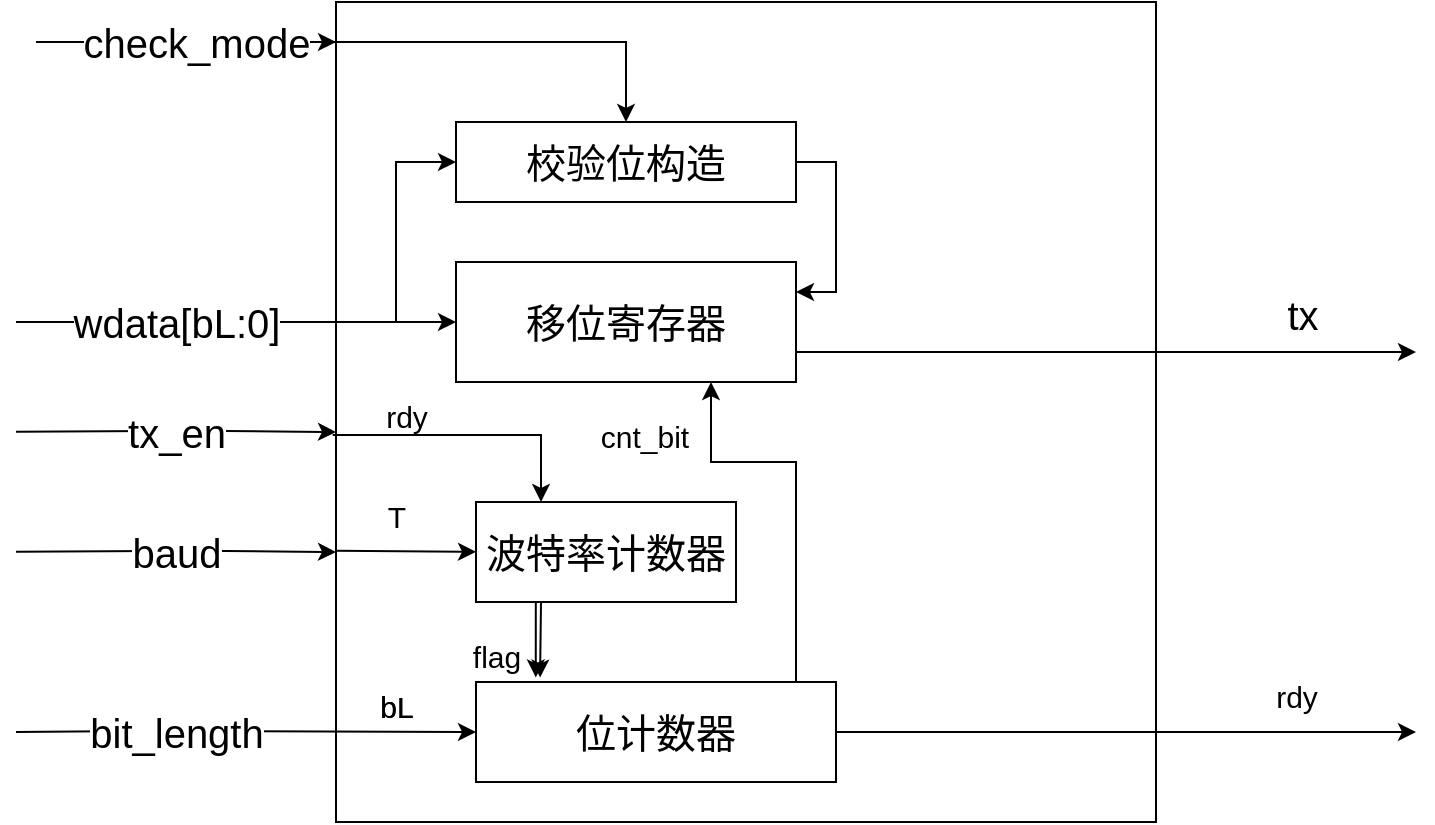 <mxfile version="16.0.0" type="github">
  <diagram id="DQeKWYHpqEsVbRJOcOmq" name="Page-1">
    <mxGraphModel dx="1427" dy="1853" grid="1" gridSize="10" guides="1" tooltips="1" connect="1" arrows="1" fold="1" page="1" pageScale="1" pageWidth="827" pageHeight="1169" math="0" shadow="0">
      <root>
        <mxCell id="0" />
        <mxCell id="1" parent="0" />
        <mxCell id="R8F5AGqqBN99lfVqk2qO-24" style="edgeStyle=orthogonalEdgeStyle;rounded=0;orthogonalLoop=1;jettySize=auto;html=1;exitX=0;exitY=0.75;exitDx=0;exitDy=0;entryX=0;entryY=0.5;entryDx=0;entryDy=0;fontSize=20;" edge="1" parent="1" target="R8F5AGqqBN99lfVqk2qO-22">
          <mxGeometry relative="1" as="geometry">
            <mxPoint x="240" y="355" as="sourcePoint" />
          </mxGeometry>
        </mxCell>
        <mxCell id="R8F5AGqqBN99lfVqk2qO-1" value="" style="whiteSpace=wrap;html=1;aspect=fixed;" vertex="1" parent="1">
          <mxGeometry x="240" y="-10" width="410" height="410" as="geometry" />
        </mxCell>
        <mxCell id="R8F5AGqqBN99lfVqk2qO-3" value="" style="endArrow=classic;html=1;rounded=0;" edge="1" parent="1">
          <mxGeometry relative="1" as="geometry">
            <mxPoint x="80" y="264.91" as="sourcePoint" />
            <mxPoint x="240" y="265" as="targetPoint" />
            <Array as="points">
              <mxPoint x="170" y="264.41" />
            </Array>
          </mxGeometry>
        </mxCell>
        <mxCell id="R8F5AGqqBN99lfVqk2qO-4" value="baud" style="edgeLabel;resizable=0;html=1;align=center;verticalAlign=middle;fontSize=20;" connectable="0" vertex="1" parent="R8F5AGqqBN99lfVqk2qO-3">
          <mxGeometry relative="1" as="geometry" />
        </mxCell>
        <mxCell id="R8F5AGqqBN99lfVqk2qO-5" value="" style="endArrow=classic;html=1;rounded=0;" edge="1" parent="1">
          <mxGeometry relative="1" as="geometry">
            <mxPoint x="90" y="10.0" as="sourcePoint" />
            <mxPoint x="240" y="10.0" as="targetPoint" />
            <Array as="points">
              <mxPoint x="130" y="10" />
              <mxPoint x="170" y="10.0" />
            </Array>
          </mxGeometry>
        </mxCell>
        <mxCell id="R8F5AGqqBN99lfVqk2qO-6" value="check_mode" style="edgeLabel;resizable=0;html=1;align=center;verticalAlign=middle;fontSize=20;" connectable="0" vertex="1" parent="R8F5AGqqBN99lfVqk2qO-5">
          <mxGeometry relative="1" as="geometry">
            <mxPoint x="5" as="offset" />
          </mxGeometry>
        </mxCell>
        <mxCell id="R8F5AGqqBN99lfVqk2qO-8" value="" style="endArrow=classic;html=1;rounded=0;entryX=0;entryY=0.5;entryDx=0;entryDy=0;" edge="1" parent="1" target="R8F5AGqqBN99lfVqk2qO-22">
          <mxGeometry relative="1" as="geometry">
            <mxPoint x="80" y="355" as="sourcePoint" />
            <mxPoint x="280" y="355" as="targetPoint" />
            <Array as="points">
              <mxPoint x="140" y="354.5" />
            </Array>
          </mxGeometry>
        </mxCell>
        <mxCell id="R8F5AGqqBN99lfVqk2qO-9" value="bit_length" style="edgeLabel;resizable=0;html=1;align=center;verticalAlign=middle;fontSize=20;" connectable="0" vertex="1" parent="R8F5AGqqBN99lfVqk2qO-8">
          <mxGeometry relative="1" as="geometry">
            <mxPoint x="-35" as="offset" />
          </mxGeometry>
        </mxCell>
        <mxCell id="R8F5AGqqBN99lfVqk2qO-10" value="" style="endArrow=classic;html=1;rounded=0;entryX=0;entryY=0.5;entryDx=0;entryDy=0;" edge="1" parent="1" target="R8F5AGqqBN99lfVqk2qO-13">
          <mxGeometry relative="1" as="geometry">
            <mxPoint x="80" y="150" as="sourcePoint" />
            <mxPoint x="250" y="139.41" as="targetPoint" />
            <Array as="points" />
          </mxGeometry>
        </mxCell>
        <mxCell id="R8F5AGqqBN99lfVqk2qO-11" value="wdata[bL:0]" style="edgeLabel;resizable=0;html=1;align=center;verticalAlign=middle;fontSize=20;" connectable="0" vertex="1" parent="R8F5AGqqBN99lfVqk2qO-10">
          <mxGeometry relative="1" as="geometry">
            <mxPoint x="-30" as="offset" />
          </mxGeometry>
        </mxCell>
        <mxCell id="R8F5AGqqBN99lfVqk2qO-13" value="移位寄存器" style="rounded=0;whiteSpace=wrap;html=1;fontSize=20;" vertex="1" parent="1">
          <mxGeometry x="300" y="120" width="170" height="60" as="geometry" />
        </mxCell>
        <mxCell id="R8F5AGqqBN99lfVqk2qO-71" style="edgeStyle=orthogonalEdgeStyle;rounded=0;orthogonalLoop=1;jettySize=auto;html=1;exitX=0.25;exitY=1;exitDx=0;exitDy=0;entryX=0.166;entryY=-0.046;entryDx=0;entryDy=0;entryPerimeter=0;fontSize=15;" edge="1" parent="1" source="R8F5AGqqBN99lfVqk2qO-21" target="R8F5AGqqBN99lfVqk2qO-22">
          <mxGeometry relative="1" as="geometry" />
        </mxCell>
        <mxCell id="R8F5AGqqBN99lfVqk2qO-21" value="波特率计数器" style="rounded=0;whiteSpace=wrap;html=1;fontSize=20;" vertex="1" parent="1">
          <mxGeometry x="310" y="240" width="130" height="50" as="geometry" />
        </mxCell>
        <mxCell id="R8F5AGqqBN99lfVqk2qO-73" style="edgeStyle=orthogonalEdgeStyle;rounded=0;orthogonalLoop=1;jettySize=auto;html=1;entryX=0.75;entryY=1;entryDx=0;entryDy=0;fontSize=15;" edge="1" parent="1" target="R8F5AGqqBN99lfVqk2qO-13">
          <mxGeometry relative="1" as="geometry">
            <mxPoint x="490" y="330" as="sourcePoint" />
            <Array as="points">
              <mxPoint x="470" y="330" />
              <mxPoint x="470" y="220" />
              <mxPoint x="427" y="220" />
            </Array>
          </mxGeometry>
        </mxCell>
        <mxCell id="R8F5AGqqBN99lfVqk2qO-22" value="位计数器" style="rounded=0;whiteSpace=wrap;html=1;fontSize=20;" vertex="1" parent="1">
          <mxGeometry x="310" y="330" width="180" height="50" as="geometry" />
        </mxCell>
        <mxCell id="R8F5AGqqBN99lfVqk2qO-26" value="" style="endArrow=classic;html=1;rounded=0;fontSize=20;" edge="1" parent="1">
          <mxGeometry width="50" height="50" relative="1" as="geometry">
            <mxPoint x="240" y="264.41" as="sourcePoint" />
            <mxPoint x="310" y="264.91" as="targetPoint" />
          </mxGeometry>
        </mxCell>
        <mxCell id="R8F5AGqqBN99lfVqk2qO-27" value="&lt;font style=&quot;font-size: 15px&quot;&gt;T&lt;/font&gt;" style="text;html=1;align=center;verticalAlign=middle;resizable=0;points=[];autosize=1;strokeColor=none;fillColor=none;fontSize=20;" vertex="1" parent="1">
          <mxGeometry x="260" y="230" width="20" height="30" as="geometry" />
        </mxCell>
        <mxCell id="R8F5AGqqBN99lfVqk2qO-54" value="&lt;font style=&quot;font-size: 15px&quot;&gt;flag&lt;/font&gt;" style="text;html=1;align=center;verticalAlign=middle;resizable=0;points=[];autosize=1;strokeColor=none;fillColor=none;fontSize=20;" vertex="1" parent="1">
          <mxGeometry x="300" y="300" width="40" height="30" as="geometry" />
        </mxCell>
        <mxCell id="R8F5AGqqBN99lfVqk2qO-66" value="&lt;font style=&quot;font-size: 15px&quot;&gt;bL&lt;/font&gt;" style="text;html=1;align=center;verticalAlign=middle;resizable=0;points=[];autosize=1;strokeColor=none;fillColor=none;fontSize=20;" vertex="1" parent="1">
          <mxGeometry x="255" y="325" width="30" height="30" as="geometry" />
        </mxCell>
        <mxCell id="R8F5AGqqBN99lfVqk2qO-70" style="edgeStyle=orthogonalEdgeStyle;rounded=0;orthogonalLoop=1;jettySize=auto;html=1;exitX=1;exitY=0.5;exitDx=0;exitDy=0;entryX=1;entryY=0.25;entryDx=0;entryDy=0;fontSize=15;" edge="1" parent="1" source="R8F5AGqqBN99lfVqk2qO-67" target="R8F5AGqqBN99lfVqk2qO-13">
          <mxGeometry relative="1" as="geometry" />
        </mxCell>
        <mxCell id="R8F5AGqqBN99lfVqk2qO-67" value="校验位构造" style="rounded=0;whiteSpace=wrap;html=1;fontSize=20;" vertex="1" parent="1">
          <mxGeometry x="300" y="50" width="170" height="40" as="geometry" />
        </mxCell>
        <mxCell id="R8F5AGqqBN99lfVqk2qO-68" value="" style="edgeStyle=segmentEdgeStyle;endArrow=classic;html=1;rounded=0;fontSize=15;entryX=0.5;entryY=0;entryDx=0;entryDy=0;" edge="1" parent="1" target="R8F5AGqqBN99lfVqk2qO-67">
          <mxGeometry width="50" height="50" relative="1" as="geometry">
            <mxPoint x="240" y="10" as="sourcePoint" />
            <mxPoint x="630" y="230" as="targetPoint" />
            <Array as="points">
              <mxPoint x="235" y="10" />
              <mxPoint x="385" y="10" />
            </Array>
          </mxGeometry>
        </mxCell>
        <mxCell id="R8F5AGqqBN99lfVqk2qO-69" value="" style="edgeStyle=segmentEdgeStyle;endArrow=classic;html=1;rounded=0;fontSize=15;entryX=0;entryY=0.5;entryDx=0;entryDy=0;" edge="1" parent="1" target="R8F5AGqqBN99lfVqk2qO-67">
          <mxGeometry width="50" height="50" relative="1" as="geometry">
            <mxPoint x="270" y="150" as="sourcePoint" />
            <mxPoint x="630" y="230" as="targetPoint" />
            <Array as="points">
              <mxPoint x="270" y="140" />
              <mxPoint x="270" y="70" />
            </Array>
          </mxGeometry>
        </mxCell>
        <mxCell id="R8F5AGqqBN99lfVqk2qO-74" value="&lt;font style=&quot;font-size: 15px&quot;&gt;cnt_bit&lt;/font&gt;" style="text;html=1;align=center;verticalAlign=middle;resizable=0;points=[];autosize=1;strokeColor=none;fillColor=none;fontSize=20;" vertex="1" parent="1">
          <mxGeometry x="364" y="190" width="60" height="30" as="geometry" />
        </mxCell>
        <mxCell id="R8F5AGqqBN99lfVqk2qO-75" value="" style="endArrow=classic;html=1;rounded=0;" edge="1" parent="1">
          <mxGeometry relative="1" as="geometry">
            <mxPoint x="80" y="204.91" as="sourcePoint" />
            <mxPoint x="240" y="205" as="targetPoint" />
            <Array as="points">
              <mxPoint x="170" y="204.41" />
            </Array>
          </mxGeometry>
        </mxCell>
        <mxCell id="R8F5AGqqBN99lfVqk2qO-76" value="tx_en" style="edgeLabel;resizable=0;html=1;align=center;verticalAlign=middle;fontSize=20;" connectable="0" vertex="1" parent="R8F5AGqqBN99lfVqk2qO-75">
          <mxGeometry relative="1" as="geometry" />
        </mxCell>
        <mxCell id="R8F5AGqqBN99lfVqk2qO-77" value="" style="edgeStyle=segmentEdgeStyle;endArrow=classic;html=1;rounded=0;fontSize=15;exitX=-0.004;exitY=0.528;exitDx=0;exitDy=0;exitPerimeter=0;entryX=0.25;entryY=0;entryDx=0;entryDy=0;" edge="1" parent="1" source="R8F5AGqqBN99lfVqk2qO-1" target="R8F5AGqqBN99lfVqk2qO-21">
          <mxGeometry width="50" height="50" relative="1" as="geometry">
            <mxPoint x="580" y="280" as="sourcePoint" />
            <mxPoint x="630" y="230" as="targetPoint" />
          </mxGeometry>
        </mxCell>
        <mxCell id="R8F5AGqqBN99lfVqk2qO-78" value="&lt;font style=&quot;font-size: 15px&quot;&gt;rdy&lt;/font&gt;" style="text;html=1;align=center;verticalAlign=middle;resizable=0;points=[];autosize=1;strokeColor=none;fillColor=none;fontSize=20;" vertex="1" parent="1">
          <mxGeometry x="255" y="180" width="40" height="30" as="geometry" />
        </mxCell>
        <mxCell id="R8F5AGqqBN99lfVqk2qO-79" value="" style="endArrow=classic;html=1;rounded=0;fontSize=15;exitX=1;exitY=0.75;exitDx=0;exitDy=0;" edge="1" parent="1" source="R8F5AGqqBN99lfVqk2qO-13">
          <mxGeometry width="50" height="50" relative="1" as="geometry">
            <mxPoint x="580" y="280" as="sourcePoint" />
            <mxPoint x="780" y="165" as="targetPoint" />
          </mxGeometry>
        </mxCell>
        <mxCell id="R8F5AGqqBN99lfVqk2qO-80" value="tx" style="edgeLabel;resizable=0;html=1;align=center;verticalAlign=middle;fontSize=20;" connectable="0" vertex="1" parent="1">
          <mxGeometry x="149.998" y="170" as="geometry">
            <mxPoint x="573" y="-24" as="offset" />
          </mxGeometry>
        </mxCell>
        <mxCell id="R8F5AGqqBN99lfVqk2qO-81" value="" style="endArrow=classic;html=1;rounded=0;fontSize=15;exitX=1;exitY=0.5;exitDx=0;exitDy=0;" edge="1" parent="1" source="R8F5AGqqBN99lfVqk2qO-22">
          <mxGeometry width="50" height="50" relative="1" as="geometry">
            <mxPoint x="580" y="280" as="sourcePoint" />
            <mxPoint x="780" y="355" as="targetPoint" />
          </mxGeometry>
        </mxCell>
        <mxCell id="R8F5AGqqBN99lfVqk2qO-82" value="&lt;font style=&quot;font-size: 15px&quot;&gt;rdy&lt;/font&gt;" style="text;html=1;align=center;verticalAlign=middle;resizable=0;points=[];autosize=1;strokeColor=none;fillColor=none;fontSize=20;" vertex="1" parent="1">
          <mxGeometry x="700" y="320" width="40" height="30" as="geometry" />
        </mxCell>
        <mxCell id="Rcn0elszMu2ezBaLdLO2-1" value="&lt;font style=&quot;font-size: 15px&quot;&gt;bL&lt;/font&gt;" style="text;html=1;align=center;verticalAlign=middle;resizable=0;points=[];autosize=1;strokeColor=none;fillColor=none;fontSize=20;" vertex="1" parent="1">
          <mxGeometry x="255" y="325" width="30" height="30" as="geometry" />
        </mxCell>
        <mxCell id="Rcn0elszMu2ezBaLdLO2-6" value="" style="endArrow=classic;html=1;rounded=0;fontSize=15;exitX=0.25;exitY=1;exitDx=0;exitDy=0;entryX=0.178;entryY=-0.044;entryDx=0;entryDy=0;entryPerimeter=0;" edge="1" parent="1" source="R8F5AGqqBN99lfVqk2qO-21" target="R8F5AGqqBN99lfVqk2qO-22">
          <mxGeometry width="50" height="50" relative="1" as="geometry">
            <mxPoint x="600" y="80" as="sourcePoint" />
            <mxPoint x="600" y="130" as="targetPoint" />
          </mxGeometry>
        </mxCell>
      </root>
    </mxGraphModel>
  </diagram>
</mxfile>
